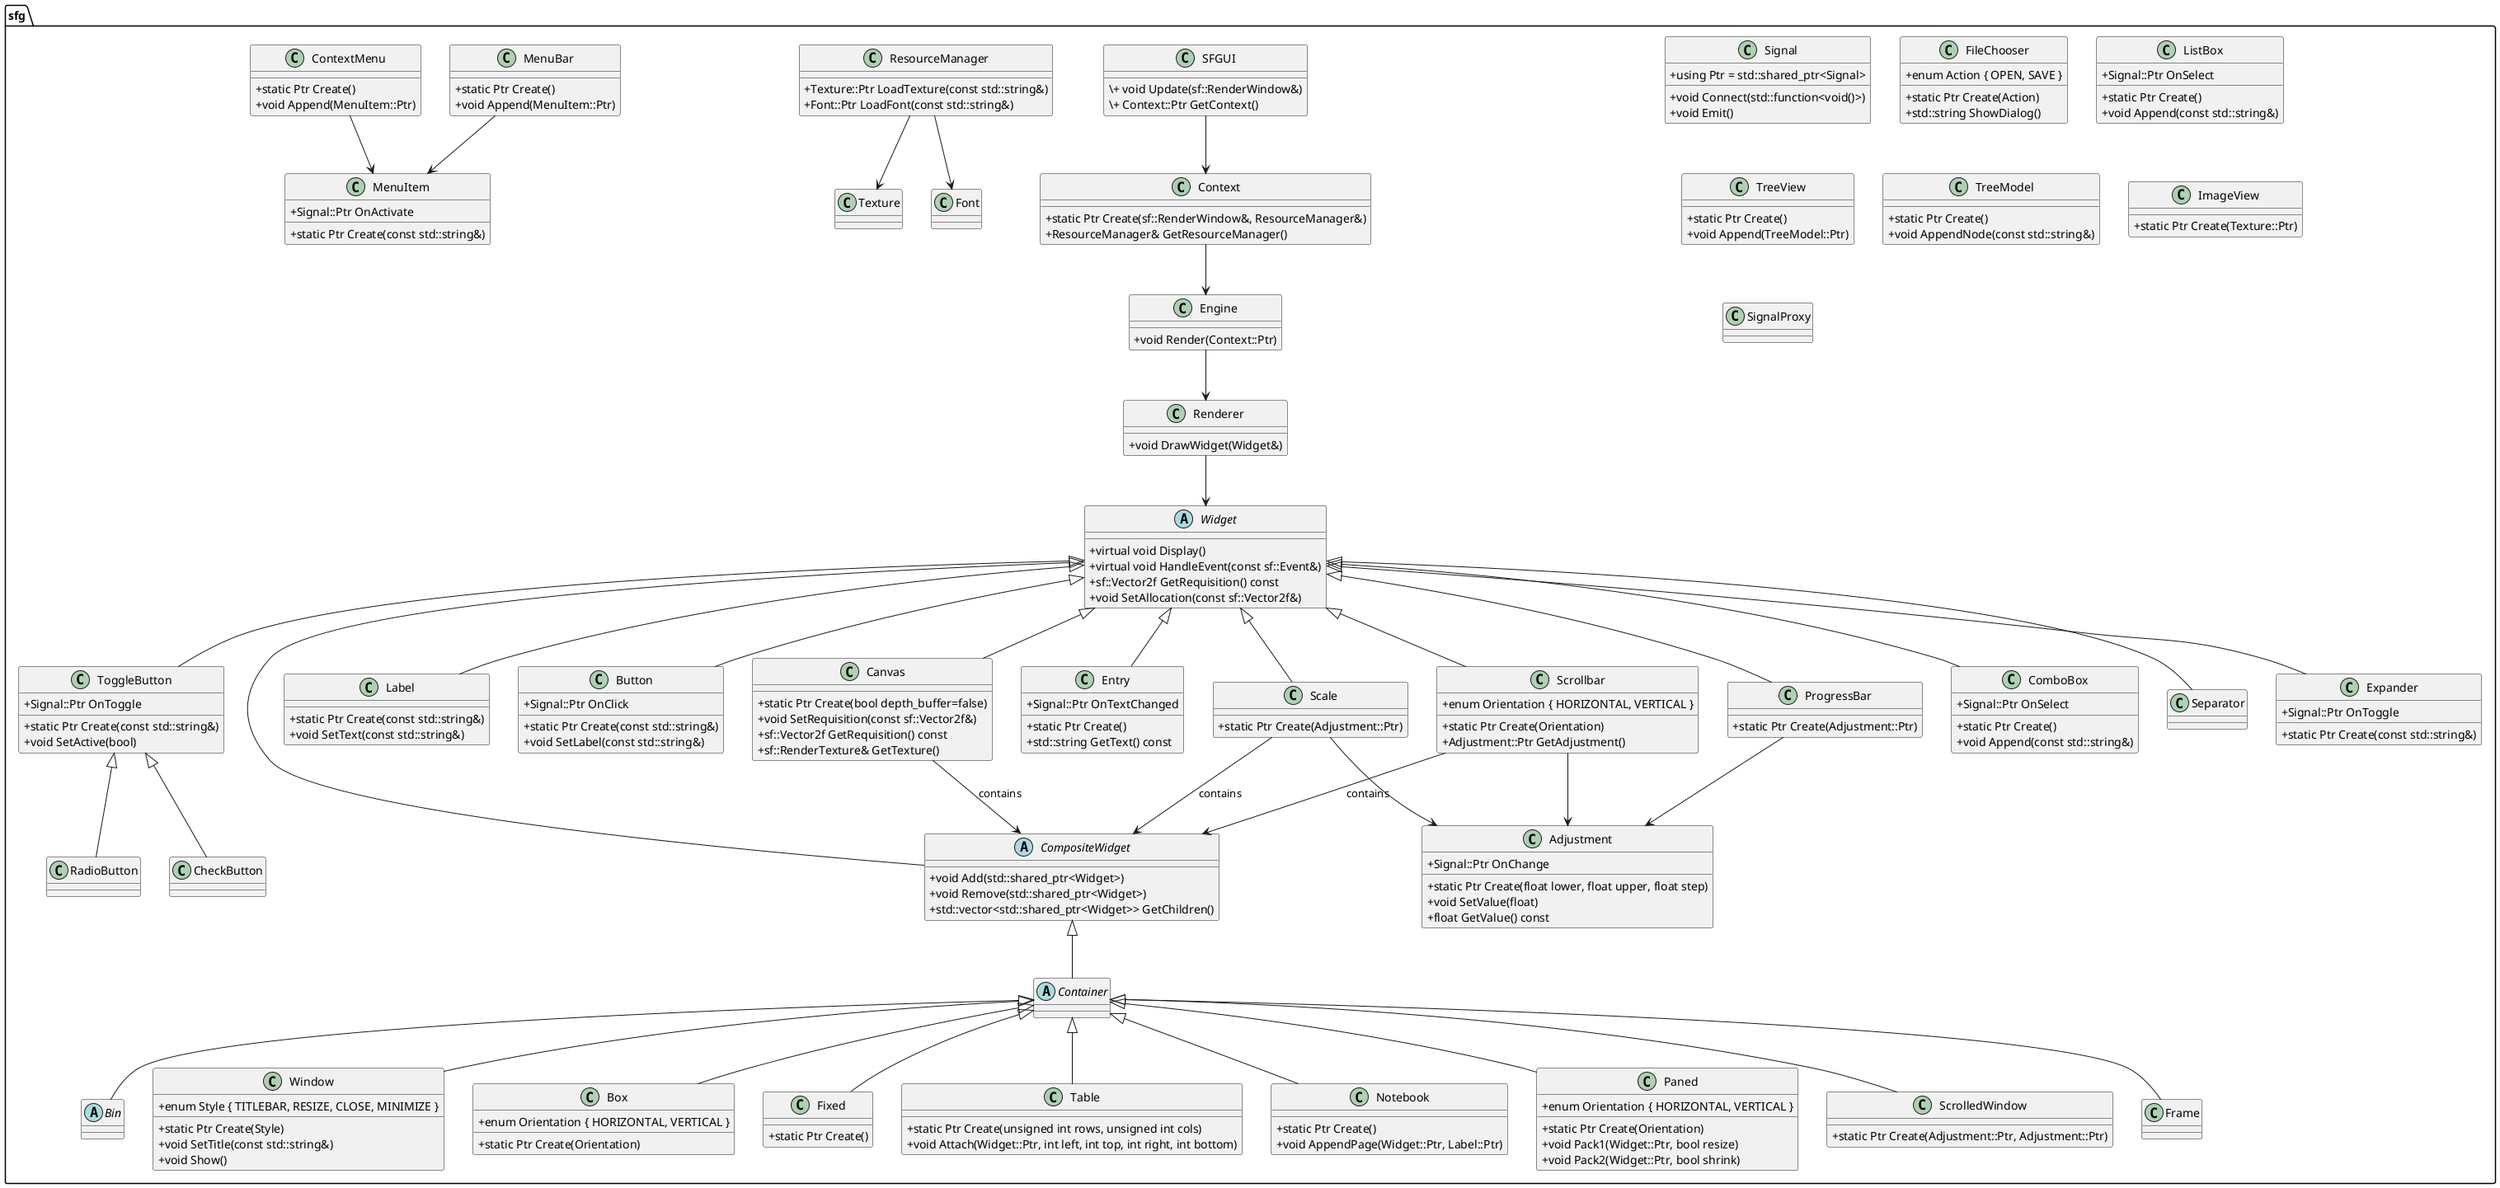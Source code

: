 @startuml
' ========================================================
' UML Class Diagram for SFGUI Project (All Classes & Auxiliaries)
' Generated by ChatGPT; refine as needed
' ========================================================

skinparam classAttributeIconSize 0

package sfg {
' Core facade
class SFGUI {
\+ void Update(sf::RenderWindow&)
\+ Context::Ptr GetContext()
}


' Context and resources
class Context {
    + static Ptr Create(sf::RenderWindow&, ResourceManager&)
    + ResourceManager& GetResourceManager()
}
class ResourceManager {
    + Texture::Ptr LoadTexture(const std::string&)
    + Font::Ptr LoadFont(const std::string&)
}

' Rendering backend
class Engine {
    + void Render(Context::Ptr)
}
class Renderer {
    + void DrawWidget(Widget&)
}

' Abstract widget hierarchy
abstract class Widget {
    + virtual void Display()
    + virtual void HandleEvent(const sf::Event&)
    + sf::Vector2f GetRequisition() const
    + void SetAllocation(const sf::Vector2f&)
}
abstract class CompositeWidget {
    + void Add(std::shared_ptr<Widget>)
    + void Remove(std::shared_ptr<Widget>)
    + std::vector<std::shared_ptr<Widget>> GetChildren()
}
abstract class Container
abstract class Bin

' Core controls
class Window {
    + enum Style { TITLEBAR, RESIZE, CLOSE, MINIMIZE }
    + static Ptr Create(Style)
    + void SetTitle(const std::string&)
    + void Show()
}
class Canvas {
    + static Ptr Create(bool depth_buffer=false)
    + void SetRequisition(const sf::Vector2f&)
    + sf::Vector2f GetRequisition() const
    + sf::RenderTexture& GetTexture()
}
class Label {
    + static Ptr Create(const std::string&)
    + void SetText(const std::string&)
}
class Button {
    + static Ptr Create(const std::string&)
    + void SetLabel(const std::string&)
    + Signal::Ptr OnClick
}
class ToggleButton {
    + static Ptr Create(const std::string&)
    + void SetActive(bool)
    + Signal::Ptr OnToggle
}
class CheckButton
class RadioButton
class Entry {
    + static Ptr Create()
    + std::string GetText() const
    + Signal::Ptr OnTextChanged
}
class Adjustment {
    + static Ptr Create(float lower, float upper, float step)
    + void SetValue(float)
    + float GetValue() const
    + Signal::Ptr OnChange
}
class Scrollbar {
    + enum Orientation { HORIZONTAL, VERTICAL }
    + static Ptr Create(Orientation)
    + Adjustment::Ptr GetAdjustment()
}
class Scale {
    + static Ptr Create(Adjustment::Ptr)
}
class ProgressBar {
    + static Ptr Create(Adjustment::Ptr)
}
class ComboBox {
    + static Ptr Create()
    + void Append(const std::string&)
    + Signal::Ptr OnSelect
}
class Separator
class Box {
    + static Ptr Create(Orientation)
    + enum Orientation { HORIZONTAL, VERTICAL }
}
class Fixed {
    + static Ptr Create()
}
class Table {
    + static Ptr Create(unsigned int rows, unsigned int cols)
    + void Attach(Widget::Ptr, int left, int top, int right, int bottom)
}
class Notebook {
    + static Ptr Create()
    + void AppendPage(Widget::Ptr, Label::Ptr)
}
class Expander {
    + static Ptr Create(const std::string&)
    + Signal::Ptr OnToggle
}
class Paned {
    + static Ptr Create(Orientation)
    + enum Orientation { HORIZONTAL, VERTICAL }
    + void Pack1(Widget::Ptr, bool resize)
    + void Pack2(Widget::Ptr, bool shrink)
}
class ScrolledWindow {
    + static Ptr Create(Adjustment::Ptr, Adjustment::Ptr)
}

' Container specializations
CompositeWidget <|-- Container
Container <|-- Bin
Container <|-- Window
Container <|-- ScrolledWindow
Container <|-- Frame
Container <|-- Notebook
Container <|-- Paned
Container <|-- Table
Container <|-- Box
Container <|-- Fixed

' Widget implementations
Widget <|-- CompositeWidget
Widget <|-- Label
Widget <|-- Button
Widget <|-- ToggleButton
ToggleButton <|-- CheckButton
ToggleButton <|-- RadioButton
Widget <|-- Entry
Widget <|-- Scrollbar
Widget <|-- Scale
Widget <|-- ProgressBar
Widget <|-- ComboBox
Widget <|-- Separator
Widget <|-- Canvas
Widget <|-- Expander

' Signal mechanism
class Signal {
    + using Ptr = std::shared_ptr<Signal>
    + void Connect(std::function<void()>)
    + void Emit()
}

' Miscellaneous widgets
class MenuBar {
    + static Ptr Create()
    + void Append(MenuItem::Ptr)
}
class MenuItem {
    + static Ptr Create(const std::string&)
    + Signal::Ptr OnActivate
}
class ContextMenu {
    + static Ptr Create()
    + void Append(MenuItem::Ptr)
}
class FileChooser {
    + enum Action { OPEN, SAVE }
    + static Ptr Create(Action)
    + std::string ShowDialog()
}
class ListBox {
    + static Ptr Create()
    + void Append(const std::string&)
    + Signal::Ptr OnSelect
}
class TreeView {
    + static Ptr Create()
    + void Append(TreeModel::Ptr)
}
class TreeModel {
    + static Ptr Create()
    + void AppendNode(const std::string&)
}
class ImageView {
    + static Ptr Create(Texture::Ptr)
}
class Texture
class Font
class SignalProxy

' Relationships
Scrollbar --> Adjustment
Scale --> Adjustment
ProgressBar --> Adjustment
Scrollbar --> CompositeWidget : contains
Scale --> CompositeWidget : contains
Canvas --> CompositeWidget : contains

Context --> Engine
Engine --> Renderer
Renderer --> Widget
SFGUI --> Context
ResourceManager --> Texture
ResourceManager --> Font
MenuBar --> MenuItem
ContextMenu --> MenuItem


}
@enduml
